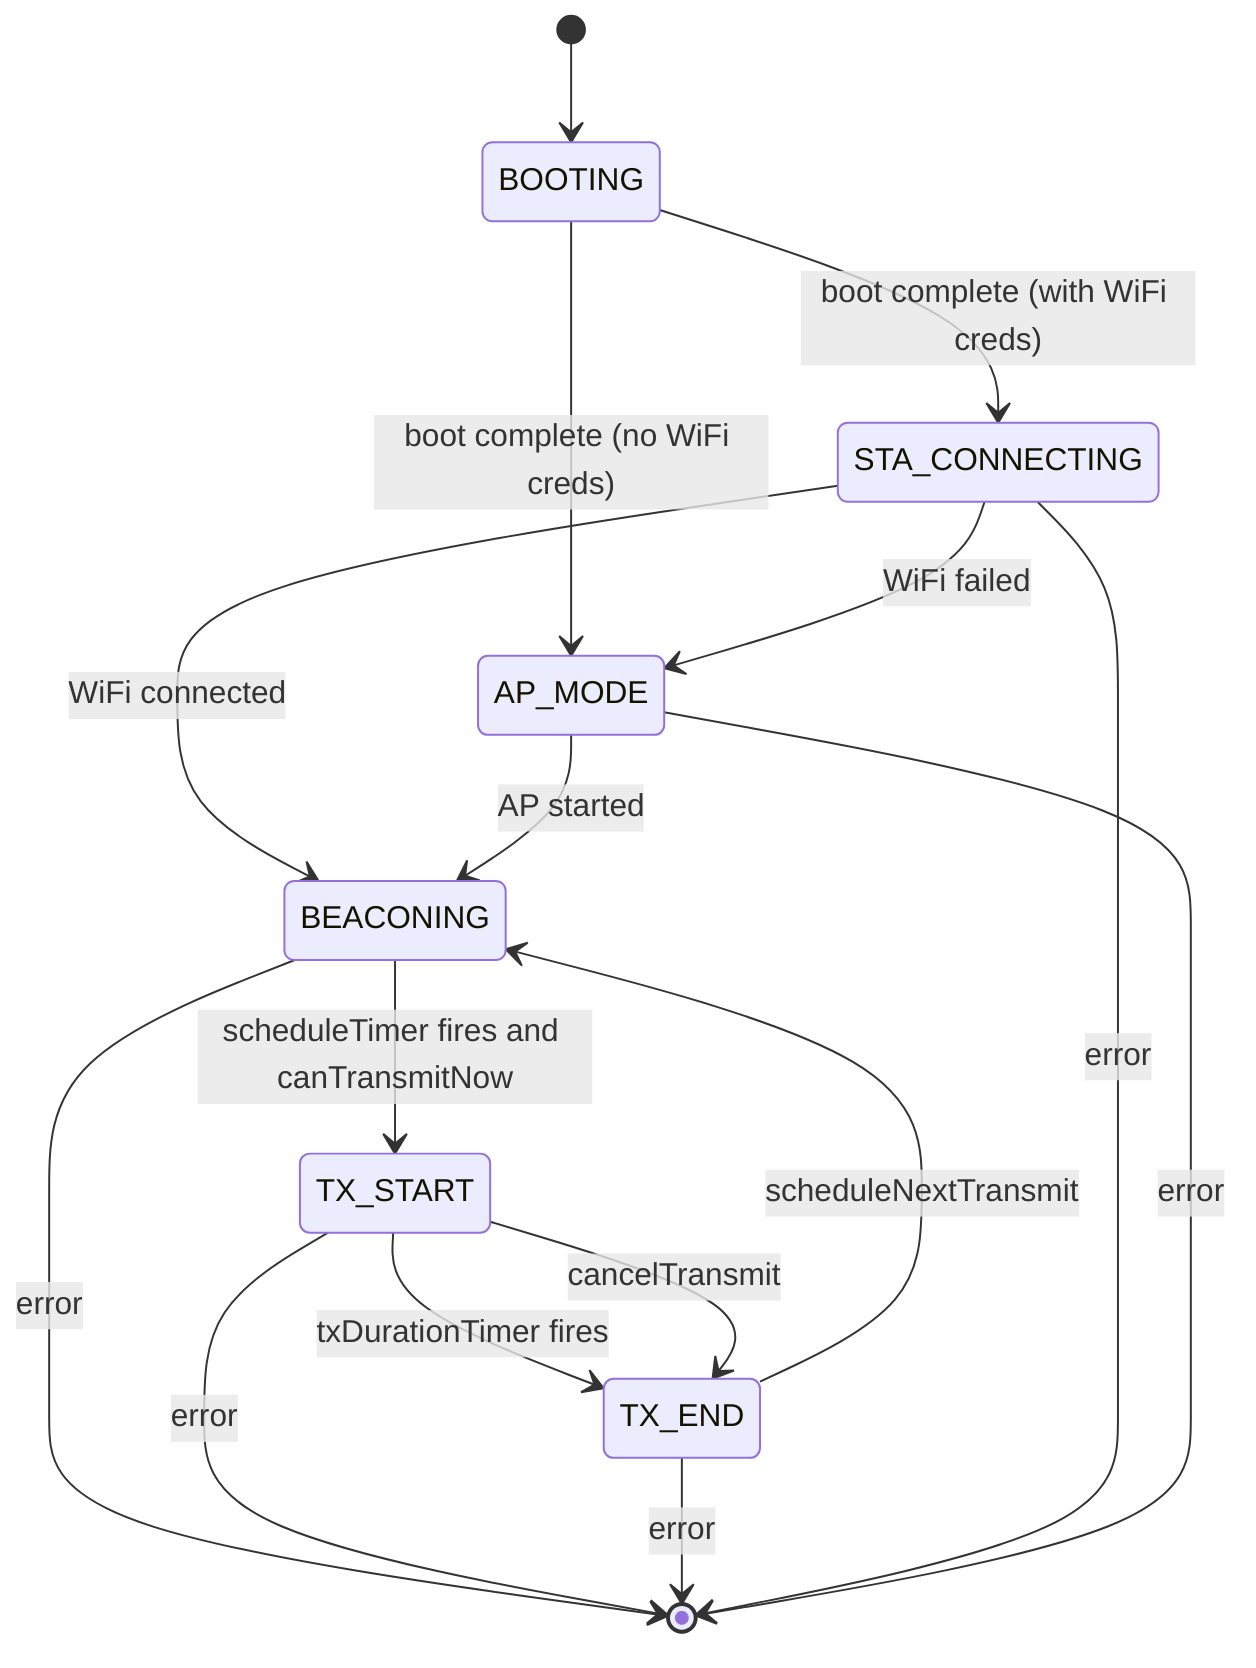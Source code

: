 stateDiagram-v2
  [*] --> BOOTING
  BOOTING --> STA_CONNECTING : boot complete (with WiFi creds)
  BOOTING --> AP_MODE : boot complete (no WiFi creds)
  STA_CONNECTING --> BEACONING : WiFi connected
  STA_CONNECTING --> AP_MODE : WiFi failed
  AP_MODE --> BEACONING : AP started

  BEACONING --> TX_START : scheduleTimer fires and canTransmitNow
  TX_START --> TX_END : txDurationTimer fires
  TX_START --> TX_END : cancelTransmit
  TX_END --> BEACONING : scheduleNextTransmit

  BEACONING --> [*] : error
  TX_START --> [*] : error
  TX_END --> [*] : error
  STA_CONNECTING --> [*] : error
  AP_MODE --> [*] : error

  %% Events
  %% - scheduleTimer fires and canTransmitNow: FSM timer fires, slot available
  %% - txDurationTimer fires: transmission duration complete
  %% - cancelTransmit: WebServer/settings change or explicit cancel
  %% - error: unrecoverable error